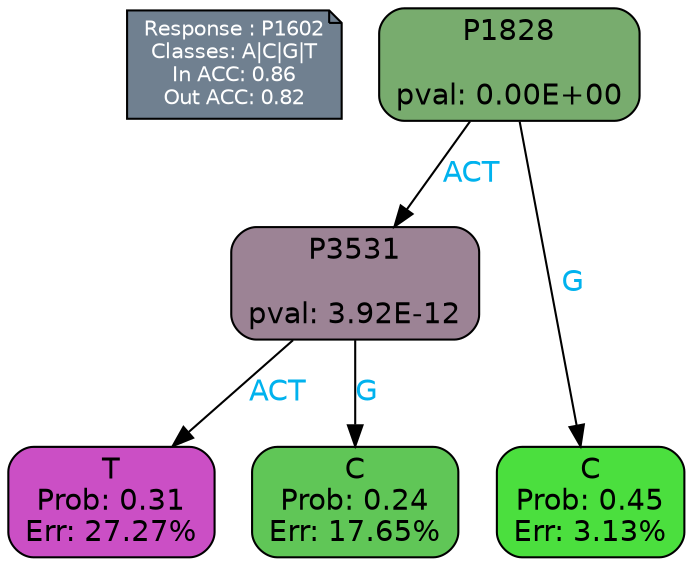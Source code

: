 digraph Tree {
node [shape=box, style="filled, rounded", color="black", fontname=helvetica] ;
graph [ranksep=equally, splines=polylines, bgcolor=transparent, dpi=600] ;
edge [fontname=helvetica] ;
LEGEND [label="Response : P1602
Classes: A|C|G|T
In ACC: 0.86
Out ACC: 0.82
",shape=note,align=left,style=filled,fillcolor="slategray",fontcolor="white",fontsize=10];1 [label="P1828

pval: 0.00E+00", fillcolor="#78ac6e"] ;
2 [label="P3531

pval: 3.92E-12", fillcolor="#9c8395"] ;
3 [label="T
Prob: 0.31
Err: 27.27%", fillcolor="#cb4fc5"] ;
4 [label="C
Prob: 0.24
Err: 17.65%", fillcolor="#60c657"] ;
5 [label="C
Prob: 0.45
Err: 3.13%", fillcolor="#4bdf3e"] ;
1 -> 2 [label="ACT",fontcolor=deepskyblue2] ;
1 -> 5 [label="G",fontcolor=deepskyblue2] ;
2 -> 3 [label="ACT",fontcolor=deepskyblue2] ;
2 -> 4 [label="G",fontcolor=deepskyblue2] ;
{rank = same; 3;4;5;}{rank = same; LEGEND;1;}}